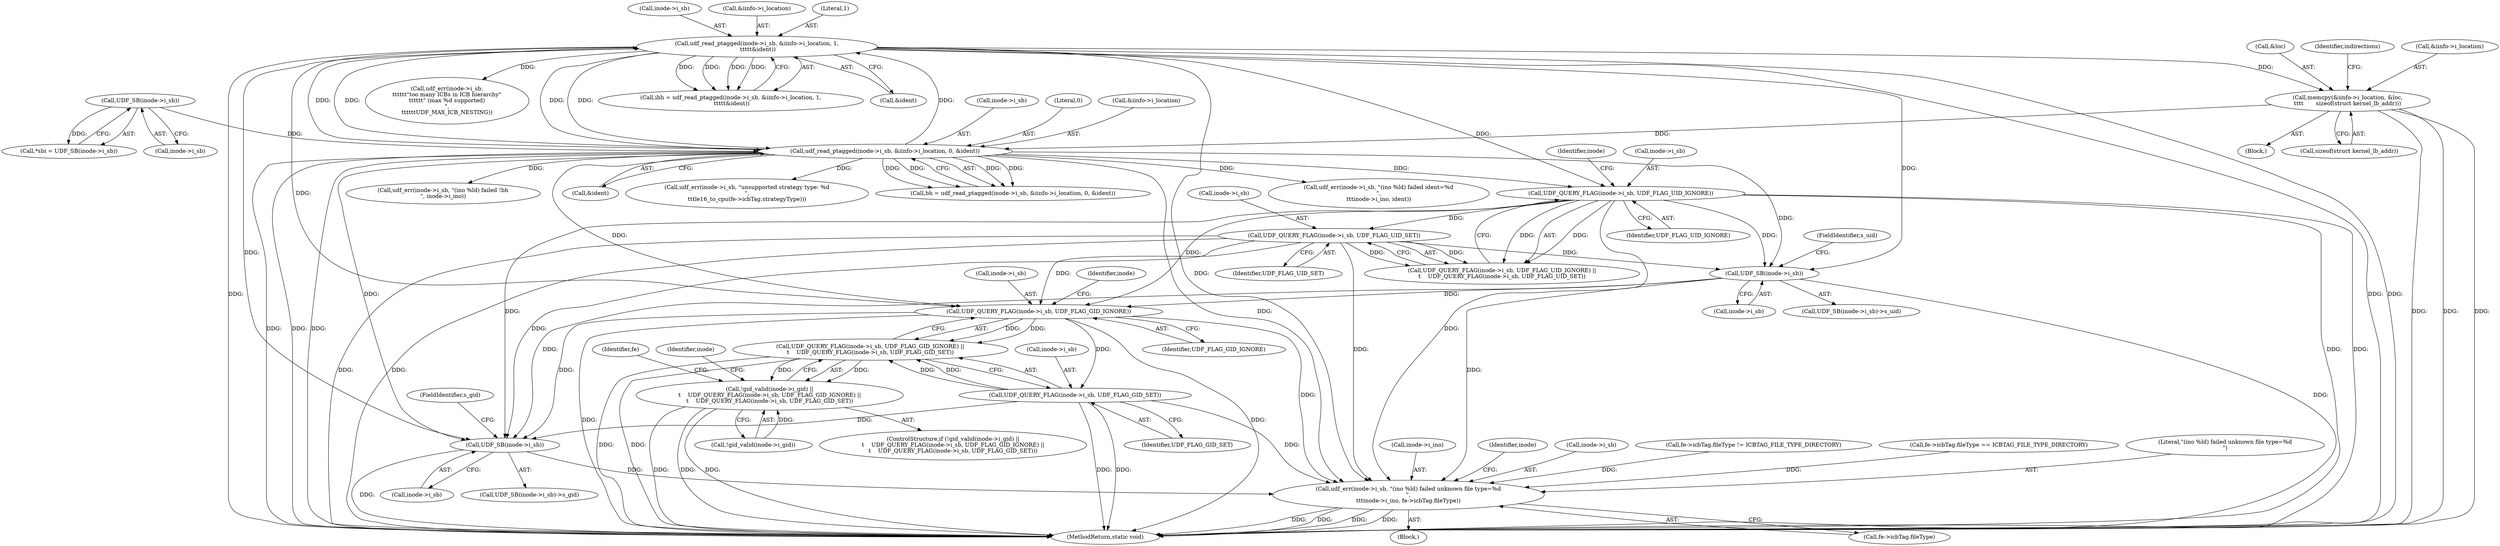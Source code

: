 digraph "0_linux_c03aa9f6e1f938618e6db2e23afef0574efeeb65@pointer" {
"1000589" [label="(Call,UDF_SB(inode->i_sb))"];
"1000574" [label="(Call,UDF_QUERY_FLAG(inode->i_sb, UDF_FLAG_UID_IGNORE))"];
"1000213" [label="(Call,udf_read_ptagged(inode->i_sb, &iinfo->i_location, 1,\n \t\t\t\t\t&ident))"];
"1000133" [label="(Call,udf_read_ptagged(inode->i_sb, &iinfo->i_location, 0, &ident))"];
"1000121" [label="(Call,UDF_SB(inode->i_sb))"];
"1000259" [label="(Call,memcpy(&iinfo->i_location, &loc,\n\t\t\t\t       sizeof(struct kernel_lb_addr)))"];
"1000579" [label="(Call,UDF_QUERY_FLAG(inode->i_sb, UDF_FLAG_UID_SET))"];
"1000608" [label="(Call,UDF_QUERY_FLAG(inode->i_sb, UDF_FLAG_GID_IGNORE))"];
"1000607" [label="(Call,UDF_QUERY_FLAG(inode->i_sb, UDF_FLAG_GID_IGNORE) ||\n\t    UDF_QUERY_FLAG(inode->i_sb, UDF_FLAG_GID_SET))"];
"1000601" [label="(Call,!gid_valid(inode->i_gid) ||\n\t    UDF_QUERY_FLAG(inode->i_sb, UDF_FLAG_GID_IGNORE) ||\n\t    UDF_QUERY_FLAG(inode->i_sb, UDF_FLAG_GID_SET))"];
"1000613" [label="(Call,UDF_QUERY_FLAG(inode->i_sb, UDF_FLAG_GID_SET))"];
"1000623" [label="(Call,UDF_SB(inode->i_sb))"];
"1001087" [label="(Call,udf_err(inode->i_sb, \"(ino %ld) failed unknown file type=%d\n\",\n\t\t\tinode->i_ino, fe->icbTag.fileType))"];
"1000573" [label="(Call,UDF_QUERY_FLAG(inode->i_sb, UDF_FLAG_UID_IGNORE) ||\n\t    UDF_QUERY_FLAG(inode->i_sb, UDF_FLAG_UID_SET))"];
"1000214" [label="(Call,inode->i_sb)"];
"1000633" [label="(Identifier,fe)"];
"1000142" [label="(Call,&ident)"];
"1000217" [label="(Call,&iinfo->i_location)"];
"1000274" [label="(Call,udf_err(inode->i_sb,\n\t\t\t\t\t\t\"too many ICBs in ICB hierarchy\"\n\t\t\t\t\t\t\" (max %d supported)\n\",\n\t\t\t\t\t\tUDF_MAX_ICB_NESTING))"];
"1000213" [label="(Call,udf_read_ptagged(inode->i_sb, &iinfo->i_location, 1,\n \t\t\t\t\t&ident))"];
"1001145" [label="(MethodReturn,static void)"];
"1000297" [label="(Call,udf_err(inode->i_sb, \"unsupported strategy type: %d\n\",\n\t\t\tle16_to_cpu(fe->icbTag.strategyType)))"];
"1000211" [label="(Call,ibh = udf_read_ptagged(inode->i_sb, &iinfo->i_location, 1,\n \t\t\t\t\t&ident))"];
"1000264" [label="(Call,&loc)"];
"1000271" [label="(Identifier,indirections)"];
"1000119" [label="(Call,*sbi = UDF_SB(inode->i_sb))"];
"1001092" [label="(Call,inode->i_ino)"];
"1001101" [label="(Identifier,inode)"];
"1000254" [label="(Block,)"];
"1000581" [label="(Identifier,inode)"];
"1000609" [label="(Call,inode->i_sb)"];
"1000580" [label="(Call,inode->i_sb)"];
"1000624" [label="(Call,inode->i_sb)"];
"1001088" [label="(Call,inode->i_sb)"];
"1000608" [label="(Call,UDF_QUERY_FLAG(inode->i_sb, UDF_FLAG_GID_IGNORE))"];
"1000172" [label="(Call,udf_err(inode->i_sb, \"(ino %ld) failed ident=%d\n\",\n\t\t\tinode->i_ino, ident))"];
"1000613" [label="(Call,UDF_QUERY_FLAG(inode->i_sb, UDF_FLAG_GID_SET))"];
"1000266" [label="(Call,sizeof(struct kernel_lb_addr))"];
"1000615" [label="(Identifier,inode)"];
"1000630" [label="(Call,fe->icbTag.fileType != ICBTAG_FILE_TYPE_DIRECTORY)"];
"1000578" [label="(Identifier,UDF_FLAG_UID_IGNORE)"];
"1000622" [label="(Call,UDF_SB(inode->i_sb)->s_gid)"];
"1000134" [label="(Call,inode->i_sb)"];
"1000589" [label="(Call,UDF_SB(inode->i_sb))"];
"1000122" [label="(Call,inode->i_sb)"];
"1000583" [label="(Identifier,UDF_FLAG_UID_SET)"];
"1000620" [label="(Identifier,inode)"];
"1000602" [label="(Call,!gid_valid(inode->i_gid))"];
"1000593" [label="(FieldIdentifier,s_uid)"];
"1000588" [label="(Call,UDF_SB(inode->i_sb)->s_uid)"];
"1000574" [label="(Call,UDF_QUERY_FLAG(inode->i_sb, UDF_FLAG_UID_IGNORE))"];
"1000260" [label="(Call,&iinfo->i_location)"];
"1000141" [label="(Literal,0)"];
"1000617" [label="(Identifier,UDF_FLAG_GID_SET)"];
"1000627" [label="(FieldIdentifier,s_gid)"];
"1000579" [label="(Call,UDF_QUERY_FLAG(inode->i_sb, UDF_FLAG_UID_SET))"];
"1000222" [label="(Call,&ident)"];
"1000575" [label="(Call,inode->i_sb)"];
"1000607" [label="(Call,UDF_QUERY_FLAG(inode->i_sb, UDF_FLAG_GID_IGNORE) ||\n\t    UDF_QUERY_FLAG(inode->i_sb, UDF_FLAG_GID_SET))"];
"1000612" [label="(Identifier,UDF_FLAG_GID_IGNORE)"];
"1000133" [label="(Call,udf_read_ptagged(inode->i_sb, &iinfo->i_location, 0, &ident))"];
"1000259" [label="(Call,memcpy(&iinfo->i_location, &loc,\n\t\t\t\t       sizeof(struct kernel_lb_addr)))"];
"1000614" [label="(Call,inode->i_sb)"];
"1000652" [label="(Call,fe->icbTag.fileType == ICBTAG_FILE_TYPE_DIRECTORY)"];
"1000131" [label="(Call,bh = udf_read_ptagged(inode->i_sb, &iinfo->i_location, 0, &ident))"];
"1001087" [label="(Call,udf_err(inode->i_sb, \"(ino %ld) failed unknown file type=%d\n\",\n\t\t\tinode->i_ino, fe->icbTag.fileType))"];
"1000950" [label="(Block,)"];
"1000121" [label="(Call,UDF_SB(inode->i_sb))"];
"1000137" [label="(Call,&iinfo->i_location)"];
"1001095" [label="(Call,fe->icbTag.fileType)"];
"1000590" [label="(Call,inode->i_sb)"];
"1000148" [label="(Call,udf_err(inode->i_sb, \"(ino %ld) failed !bh\n\", inode->i_ino))"];
"1000600" [label="(ControlStructure,if (!gid_valid(inode->i_gid) ||\n\t    UDF_QUERY_FLAG(inode->i_sb, UDF_FLAG_GID_IGNORE) ||\n\t    UDF_QUERY_FLAG(inode->i_sb, UDF_FLAG_GID_SET)))"];
"1000221" [label="(Literal,1)"];
"1000601" [label="(Call,!gid_valid(inode->i_gid) ||\n\t    UDF_QUERY_FLAG(inode->i_sb, UDF_FLAG_GID_IGNORE) ||\n\t    UDF_QUERY_FLAG(inode->i_sb, UDF_FLAG_GID_SET))"];
"1000623" [label="(Call,UDF_SB(inode->i_sb))"];
"1001091" [label="(Literal,\"(ino %ld) failed unknown file type=%d\n\")"];
"1000589" -> "1000588"  [label="AST: "];
"1000589" -> "1000590"  [label="CFG: "];
"1000590" -> "1000589"  [label="AST: "];
"1000593" -> "1000589"  [label="CFG: "];
"1000589" -> "1001145"  [label="DDG: "];
"1000574" -> "1000589"  [label="DDG: "];
"1000579" -> "1000589"  [label="DDG: "];
"1000213" -> "1000589"  [label="DDG: "];
"1000133" -> "1000589"  [label="DDG: "];
"1000589" -> "1000608"  [label="DDG: "];
"1000589" -> "1000623"  [label="DDG: "];
"1000589" -> "1001087"  [label="DDG: "];
"1000574" -> "1000573"  [label="AST: "];
"1000574" -> "1000578"  [label="CFG: "];
"1000575" -> "1000574"  [label="AST: "];
"1000578" -> "1000574"  [label="AST: "];
"1000581" -> "1000574"  [label="CFG: "];
"1000573" -> "1000574"  [label="CFG: "];
"1000574" -> "1001145"  [label="DDG: "];
"1000574" -> "1001145"  [label="DDG: "];
"1000574" -> "1000573"  [label="DDG: "];
"1000574" -> "1000573"  [label="DDG: "];
"1000213" -> "1000574"  [label="DDG: "];
"1000133" -> "1000574"  [label="DDG: "];
"1000574" -> "1000579"  [label="DDG: "];
"1000574" -> "1000608"  [label="DDG: "];
"1000574" -> "1000623"  [label="DDG: "];
"1000574" -> "1001087"  [label="DDG: "];
"1000213" -> "1000211"  [label="AST: "];
"1000213" -> "1000222"  [label="CFG: "];
"1000214" -> "1000213"  [label="AST: "];
"1000217" -> "1000213"  [label="AST: "];
"1000221" -> "1000213"  [label="AST: "];
"1000222" -> "1000213"  [label="AST: "];
"1000211" -> "1000213"  [label="CFG: "];
"1000213" -> "1001145"  [label="DDG: "];
"1000213" -> "1001145"  [label="DDG: "];
"1000213" -> "1001145"  [label="DDG: "];
"1000213" -> "1000133"  [label="DDG: "];
"1000213" -> "1000133"  [label="DDG: "];
"1000213" -> "1000211"  [label="DDG: "];
"1000213" -> "1000211"  [label="DDG: "];
"1000213" -> "1000211"  [label="DDG: "];
"1000213" -> "1000211"  [label="DDG: "];
"1000133" -> "1000213"  [label="DDG: "];
"1000133" -> "1000213"  [label="DDG: "];
"1000133" -> "1000213"  [label="DDG: "];
"1000213" -> "1000259"  [label="DDG: "];
"1000213" -> "1000274"  [label="DDG: "];
"1000213" -> "1000608"  [label="DDG: "];
"1000213" -> "1000623"  [label="DDG: "];
"1000213" -> "1001087"  [label="DDG: "];
"1000133" -> "1000131"  [label="AST: "];
"1000133" -> "1000142"  [label="CFG: "];
"1000134" -> "1000133"  [label="AST: "];
"1000137" -> "1000133"  [label="AST: "];
"1000141" -> "1000133"  [label="AST: "];
"1000142" -> "1000133"  [label="AST: "];
"1000131" -> "1000133"  [label="CFG: "];
"1000133" -> "1001145"  [label="DDG: "];
"1000133" -> "1001145"  [label="DDG: "];
"1000133" -> "1001145"  [label="DDG: "];
"1000133" -> "1000131"  [label="DDG: "];
"1000133" -> "1000131"  [label="DDG: "];
"1000133" -> "1000131"  [label="DDG: "];
"1000133" -> "1000131"  [label="DDG: "];
"1000121" -> "1000133"  [label="DDG: "];
"1000259" -> "1000133"  [label="DDG: "];
"1000133" -> "1000148"  [label="DDG: "];
"1000133" -> "1000172"  [label="DDG: "];
"1000133" -> "1000297"  [label="DDG: "];
"1000133" -> "1000608"  [label="DDG: "];
"1000133" -> "1000623"  [label="DDG: "];
"1000133" -> "1001087"  [label="DDG: "];
"1000121" -> "1000119"  [label="AST: "];
"1000121" -> "1000122"  [label="CFG: "];
"1000122" -> "1000121"  [label="AST: "];
"1000119" -> "1000121"  [label="CFG: "];
"1000121" -> "1000119"  [label="DDG: "];
"1000259" -> "1000254"  [label="AST: "];
"1000259" -> "1000266"  [label="CFG: "];
"1000260" -> "1000259"  [label="AST: "];
"1000264" -> "1000259"  [label="AST: "];
"1000266" -> "1000259"  [label="AST: "];
"1000271" -> "1000259"  [label="CFG: "];
"1000259" -> "1001145"  [label="DDG: "];
"1000259" -> "1001145"  [label="DDG: "];
"1000259" -> "1001145"  [label="DDG: "];
"1000579" -> "1000573"  [label="AST: "];
"1000579" -> "1000583"  [label="CFG: "];
"1000580" -> "1000579"  [label="AST: "];
"1000583" -> "1000579"  [label="AST: "];
"1000573" -> "1000579"  [label="CFG: "];
"1000579" -> "1001145"  [label="DDG: "];
"1000579" -> "1001145"  [label="DDG: "];
"1000579" -> "1000573"  [label="DDG: "];
"1000579" -> "1000573"  [label="DDG: "];
"1000579" -> "1000608"  [label="DDG: "];
"1000579" -> "1000623"  [label="DDG: "];
"1000579" -> "1001087"  [label="DDG: "];
"1000608" -> "1000607"  [label="AST: "];
"1000608" -> "1000612"  [label="CFG: "];
"1000609" -> "1000608"  [label="AST: "];
"1000612" -> "1000608"  [label="AST: "];
"1000615" -> "1000608"  [label="CFG: "];
"1000607" -> "1000608"  [label="CFG: "];
"1000608" -> "1001145"  [label="DDG: "];
"1000608" -> "1001145"  [label="DDG: "];
"1000608" -> "1000607"  [label="DDG: "];
"1000608" -> "1000607"  [label="DDG: "];
"1000608" -> "1000613"  [label="DDG: "];
"1000608" -> "1000623"  [label="DDG: "];
"1000608" -> "1001087"  [label="DDG: "];
"1000607" -> "1000601"  [label="AST: "];
"1000607" -> "1000613"  [label="CFG: "];
"1000613" -> "1000607"  [label="AST: "];
"1000601" -> "1000607"  [label="CFG: "];
"1000607" -> "1001145"  [label="DDG: "];
"1000607" -> "1001145"  [label="DDG: "];
"1000607" -> "1000601"  [label="DDG: "];
"1000607" -> "1000601"  [label="DDG: "];
"1000613" -> "1000607"  [label="DDG: "];
"1000613" -> "1000607"  [label="DDG: "];
"1000601" -> "1000600"  [label="AST: "];
"1000601" -> "1000602"  [label="CFG: "];
"1000602" -> "1000601"  [label="AST: "];
"1000620" -> "1000601"  [label="CFG: "];
"1000633" -> "1000601"  [label="CFG: "];
"1000601" -> "1001145"  [label="DDG: "];
"1000601" -> "1001145"  [label="DDG: "];
"1000601" -> "1001145"  [label="DDG: "];
"1000602" -> "1000601"  [label="DDG: "];
"1000613" -> "1000617"  [label="CFG: "];
"1000614" -> "1000613"  [label="AST: "];
"1000617" -> "1000613"  [label="AST: "];
"1000613" -> "1001145"  [label="DDG: "];
"1000613" -> "1001145"  [label="DDG: "];
"1000613" -> "1000623"  [label="DDG: "];
"1000613" -> "1001087"  [label="DDG: "];
"1000623" -> "1000622"  [label="AST: "];
"1000623" -> "1000624"  [label="CFG: "];
"1000624" -> "1000623"  [label="AST: "];
"1000627" -> "1000623"  [label="CFG: "];
"1000623" -> "1001145"  [label="DDG: "];
"1000623" -> "1001087"  [label="DDG: "];
"1001087" -> "1000950"  [label="AST: "];
"1001087" -> "1001095"  [label="CFG: "];
"1001088" -> "1001087"  [label="AST: "];
"1001091" -> "1001087"  [label="AST: "];
"1001092" -> "1001087"  [label="AST: "];
"1001095" -> "1001087"  [label="AST: "];
"1001101" -> "1001087"  [label="CFG: "];
"1001087" -> "1001145"  [label="DDG: "];
"1001087" -> "1001145"  [label="DDG: "];
"1001087" -> "1001145"  [label="DDG: "];
"1001087" -> "1001145"  [label="DDG: "];
"1000630" -> "1001087"  [label="DDG: "];
"1000652" -> "1001087"  [label="DDG: "];
}
